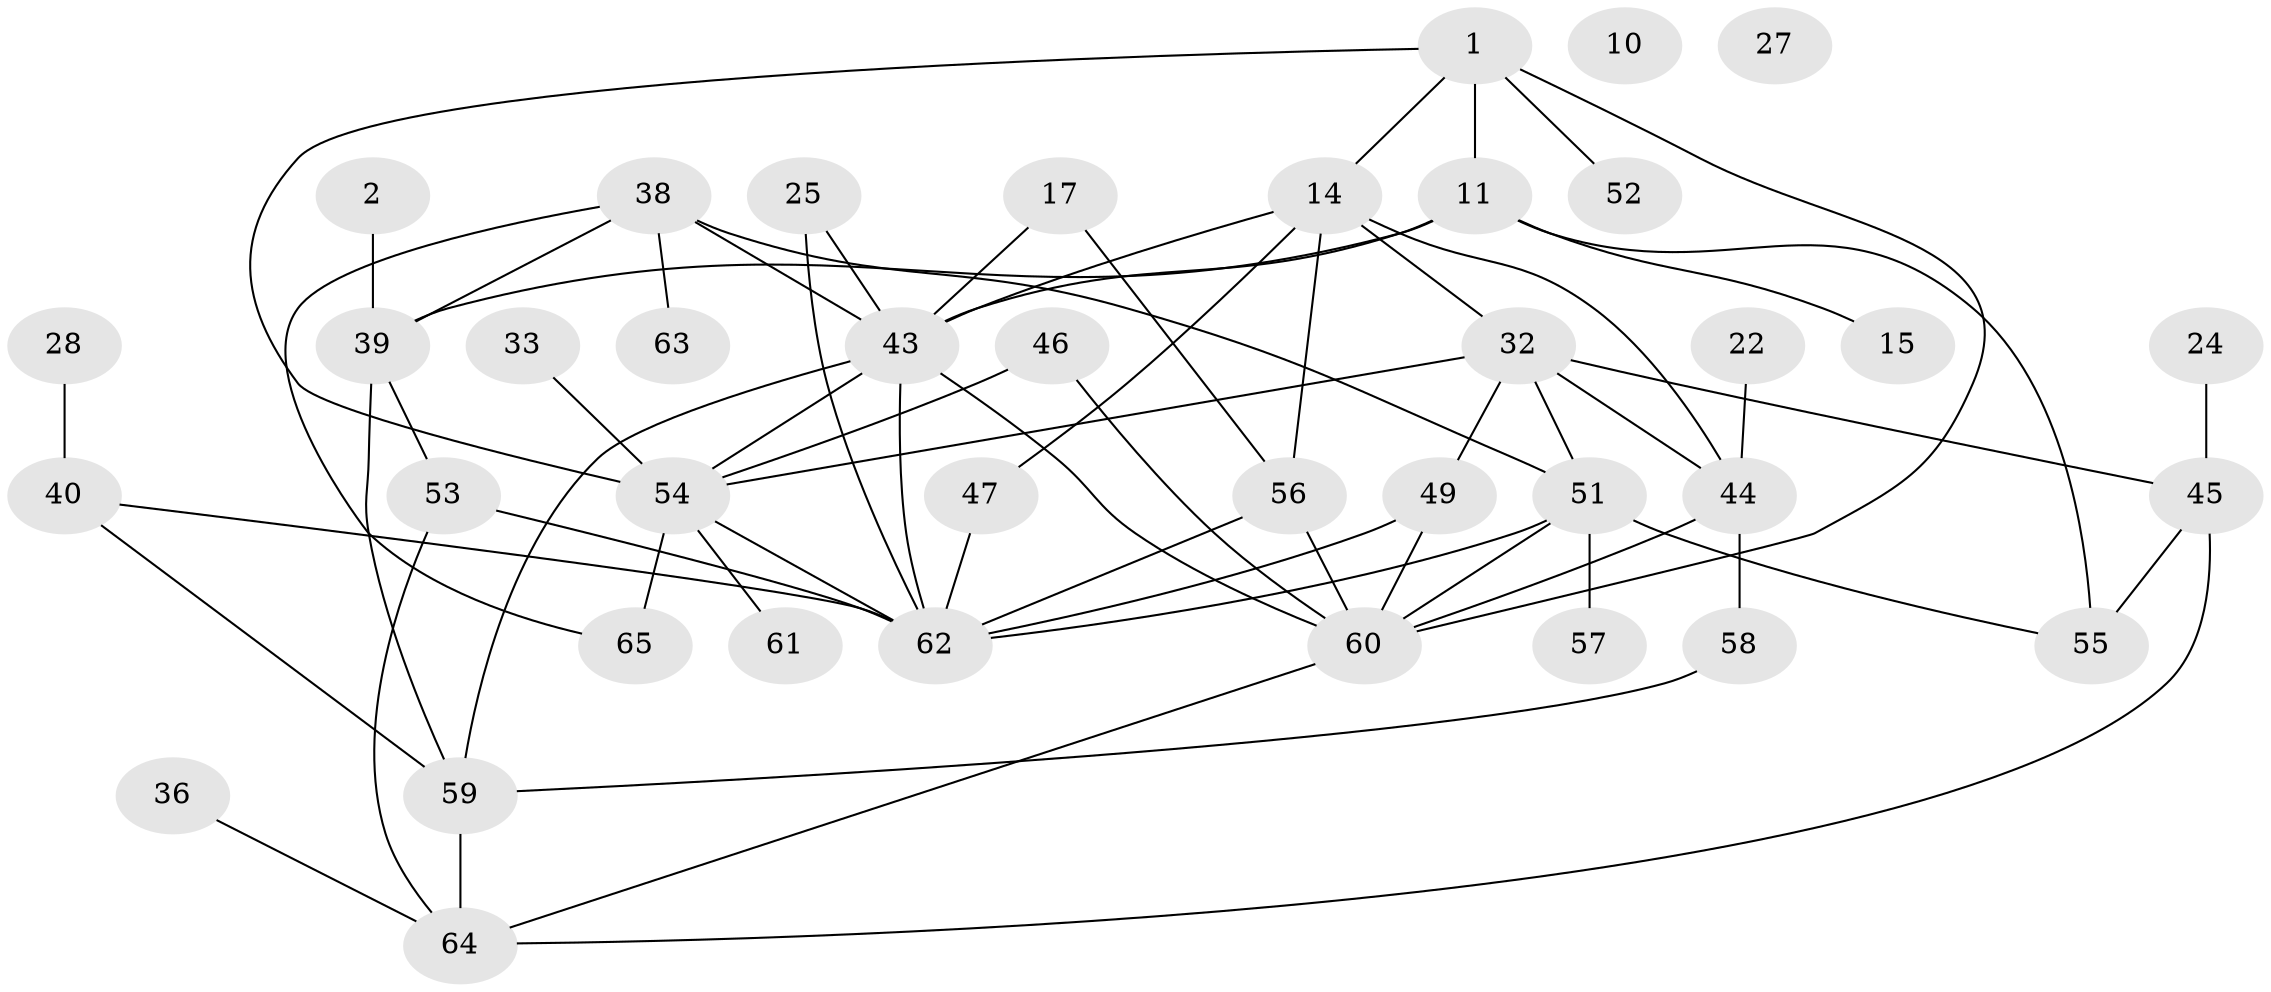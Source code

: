 // original degree distribution, {7: 0.07692307692307693, 1: 0.15384615384615385, 3: 0.23076923076923078, 2: 0.13846153846153847, 5: 0.12307692307692308, 6: 0.07692307692307693, 0: 0.03076923076923077, 4: 0.16923076923076924}
// Generated by graph-tools (version 1.1) at 2025/42/03/04/25 21:42:35]
// undirected, 39 vertices, 65 edges
graph export_dot {
graph [start="1"]
  node [color=gray90,style=filled];
  1;
  2;
  10;
  11 [super="+5"];
  14 [super="+7"];
  15;
  17;
  22;
  24;
  25;
  27;
  28;
  32 [super="+23"];
  33;
  36;
  38 [super="+3"];
  39;
  40 [super="+21"];
  43 [super="+8+26"];
  44;
  45;
  46;
  47;
  49;
  51 [super="+20+50"];
  52;
  53 [super="+48+31"];
  54 [super="+19+37"];
  55;
  56;
  57;
  58;
  59;
  60 [super="+16+29+41"];
  61;
  62 [super="+6+42"];
  63;
  64 [super="+13"];
  65;
  1 -- 11 [weight=2];
  1 -- 14 [weight=2];
  1 -- 52;
  1 -- 60;
  1 -- 54;
  2 -- 39;
  11 -- 39;
  11 -- 55;
  11 -- 15;
  11 -- 43;
  14 -- 32;
  14 -- 43 [weight=2];
  14 -- 56 [weight=2];
  14 -- 44;
  14 -- 47;
  17 -- 56;
  17 -- 43;
  22 -- 44;
  24 -- 45;
  25 -- 43;
  25 -- 62 [weight=2];
  28 -- 40 [weight=2];
  32 -- 44;
  32 -- 45 [weight=2];
  32 -- 49;
  32 -- 51 [weight=3];
  32 -- 54 [weight=2];
  33 -- 54;
  36 -- 64;
  38 -- 39;
  38 -- 65;
  38 -- 63;
  38 -- 51;
  38 -- 43;
  39 -- 53 [weight=2];
  39 -- 59;
  40 -- 59;
  40 -- 62;
  43 -- 62 [weight=2];
  43 -- 59;
  43 -- 60;
  43 -- 54 [weight=2];
  44 -- 58;
  44 -- 60;
  45 -- 55;
  45 -- 64;
  46 -- 54;
  46 -- 60;
  47 -- 62;
  49 -- 60 [weight=2];
  49 -- 62;
  51 -- 62 [weight=3];
  51 -- 55;
  51 -- 57;
  51 -- 60;
  53 -- 62 [weight=3];
  53 -- 64;
  54 -- 61;
  54 -- 65;
  54 -- 62;
  56 -- 62 [weight=2];
  56 -- 60 [weight=2];
  58 -- 59;
  59 -- 64;
  60 -- 64;
}
